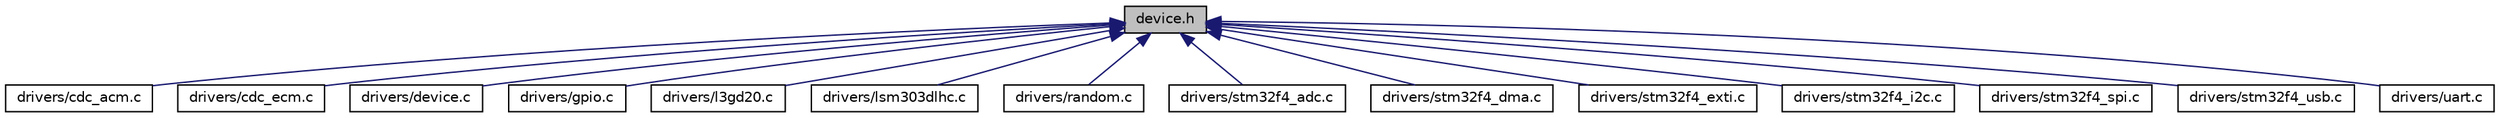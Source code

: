 digraph "device.h"
{
  edge [fontname="Helvetica",fontsize="10",labelfontname="Helvetica",labelfontsize="10"];
  node [fontname="Helvetica",fontsize="10",shape=record];
  Node1 [label="device.h",height=0.2,width=0.4,color="black", fillcolor="grey75", style="filled", fontcolor="black"];
  Node1 -> Node2 [dir="back",color="midnightblue",fontsize="10",style="solid",fontname="Helvetica"];
  Node2 [label="drivers/cdc_acm.c",height=0.2,width=0.4,color="black", fillcolor="white", style="filled",URL="$cdc__acm_8c.html"];
  Node1 -> Node3 [dir="back",color="midnightblue",fontsize="10",style="solid",fontname="Helvetica"];
  Node3 [label="drivers/cdc_ecm.c",height=0.2,width=0.4,color="black", fillcolor="white", style="filled",URL="$cdc__ecm_8c.html"];
  Node1 -> Node4 [dir="back",color="midnightblue",fontsize="10",style="solid",fontname="Helvetica"];
  Node4 [label="drivers/device.c",height=0.2,width=0.4,color="black", fillcolor="white", style="filled",URL="$device_8c.html"];
  Node1 -> Node5 [dir="back",color="midnightblue",fontsize="10",style="solid",fontname="Helvetica"];
  Node5 [label="drivers/gpio.c",height=0.2,width=0.4,color="black", fillcolor="white", style="filled",URL="$gpio_8c.html"];
  Node1 -> Node6 [dir="back",color="midnightblue",fontsize="10",style="solid",fontname="Helvetica"];
  Node6 [label="drivers/l3gd20.c",height=0.2,width=0.4,color="black", fillcolor="white", style="filled",URL="$l3gd20_8c.html"];
  Node1 -> Node7 [dir="back",color="midnightblue",fontsize="10",style="solid",fontname="Helvetica"];
  Node7 [label="drivers/lsm303dlhc.c",height=0.2,width=0.4,color="black", fillcolor="white", style="filled",URL="$lsm303dlhc_8c.html"];
  Node1 -> Node8 [dir="back",color="midnightblue",fontsize="10",style="solid",fontname="Helvetica"];
  Node8 [label="drivers/random.c",height=0.2,width=0.4,color="black", fillcolor="white", style="filled",URL="$random_8c.html"];
  Node1 -> Node9 [dir="back",color="midnightblue",fontsize="10",style="solid",fontname="Helvetica"];
  Node9 [label="drivers/stm32f4_adc.c",height=0.2,width=0.4,color="black", fillcolor="white", style="filled",URL="$stm32f4__adc_8c.html"];
  Node1 -> Node10 [dir="back",color="midnightblue",fontsize="10",style="solid",fontname="Helvetica"];
  Node10 [label="drivers/stm32f4_dma.c",height=0.2,width=0.4,color="black", fillcolor="white", style="filled",URL="$stm32f4__dma_8c.html"];
  Node1 -> Node11 [dir="back",color="midnightblue",fontsize="10",style="solid",fontname="Helvetica"];
  Node11 [label="drivers/stm32f4_exti.c",height=0.2,width=0.4,color="black", fillcolor="white", style="filled",URL="$stm32f4__exti_8c.html"];
  Node1 -> Node12 [dir="back",color="midnightblue",fontsize="10",style="solid",fontname="Helvetica"];
  Node12 [label="drivers/stm32f4_i2c.c",height=0.2,width=0.4,color="black", fillcolor="white", style="filled",URL="$stm32f4__i2c_8c.html"];
  Node1 -> Node13 [dir="back",color="midnightblue",fontsize="10",style="solid",fontname="Helvetica"];
  Node13 [label="drivers/stm32f4_spi.c",height=0.2,width=0.4,color="black", fillcolor="white", style="filled",URL="$stm32f4__spi_8c.html"];
  Node1 -> Node14 [dir="back",color="midnightblue",fontsize="10",style="solid",fontname="Helvetica"];
  Node14 [label="drivers/stm32f4_usb.c",height=0.2,width=0.4,color="black", fillcolor="white", style="filled",URL="$stm32f4__usb_8c.html"];
  Node1 -> Node15 [dir="back",color="midnightblue",fontsize="10",style="solid",fontname="Helvetica"];
  Node15 [label="drivers/uart.c",height=0.2,width=0.4,color="black", fillcolor="white", style="filled",URL="$uart_8c.html"];
}
